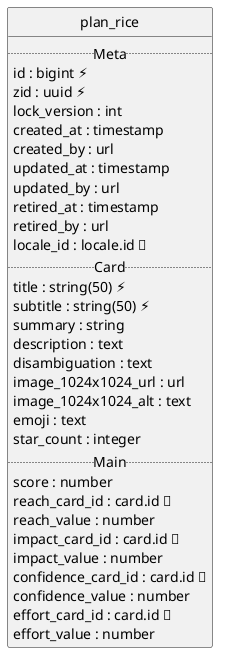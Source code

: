 @startuml uml
skinparam monochrome true
skinparam linetype ortho
hide circle

entity plan_rice {
  .. Meta ..
  id : bigint ⚡
  zid : uuid ⚡
  lock_version : int
  created_at : timestamp
  created_by : url
  updated_at : timestamp
  updated_by : url
  retired_at : timestamp
  retired_by : url
  locale_id : locale.id 🔑
  .. Card ..
  title : string(50) ⚡
  subtitle : string(50) ⚡
  summary : string
  description : text
  disambiguation : text
  image_1024x1024_url : url
  image_1024x1024_alt : text
  emoji : text
  star_count : integer
  .. Main ..
  score : number
  reach_card_id : card.id 🔑
  reach_value : number
  impact_card_id : card.id 🔑
  impact_value : number
  confidence_card_id : card.id 🔑
  confidence_value : number
  effort_card_id : card.id 🔑
  effort_value : number
}

@enduml
